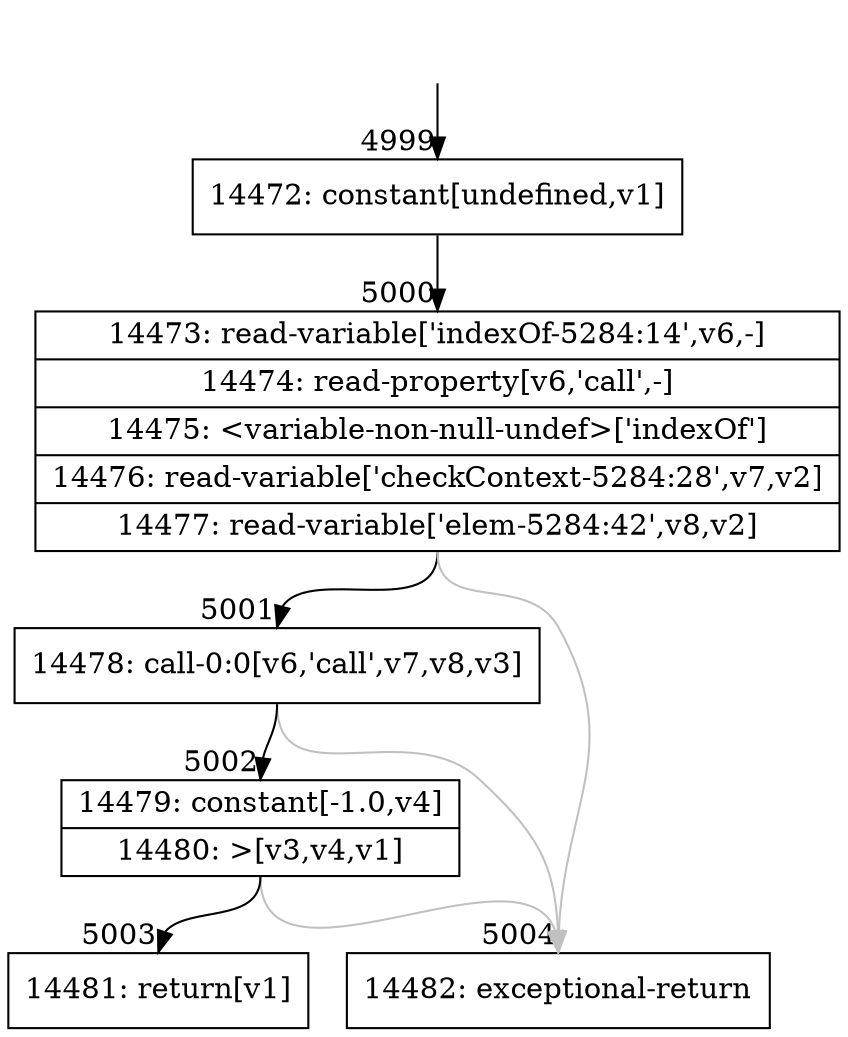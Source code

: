 digraph {
rankdir="TD"
BB_entry330[shape=none,label=""];
BB_entry330 -> BB4999 [tailport=s, headport=n, headlabel="    4999"]
BB4999 [shape=record label="{14472: constant[undefined,v1]}" ] 
BB4999 -> BB5000 [tailport=s, headport=n, headlabel="      5000"]
BB5000 [shape=record label="{14473: read-variable['indexOf-5284:14',v6,-]|14474: read-property[v6,'call',-]|14475: \<variable-non-null-undef\>['indexOf']|14476: read-variable['checkContext-5284:28',v7,v2]|14477: read-variable['elem-5284:42',v8,v2]}" ] 
BB5000 -> BB5001 [tailport=s, headport=n, headlabel="      5001"]
BB5000 -> BB5004 [tailport=s, headport=n, color=gray, headlabel="      5004"]
BB5001 [shape=record label="{14478: call-0:0[v6,'call',v7,v8,v3]}" ] 
BB5001 -> BB5002 [tailport=s, headport=n, headlabel="      5002"]
BB5001 -> BB5004 [tailport=s, headport=n, color=gray]
BB5002 [shape=record label="{14479: constant[-1.0,v4]|14480: \>[v3,v4,v1]}" ] 
BB5002 -> BB5003 [tailport=s, headport=n, headlabel="      5003"]
BB5002 -> BB5004 [tailport=s, headport=n, color=gray]
BB5003 [shape=record label="{14481: return[v1]}" ] 
BB5004 [shape=record label="{14482: exceptional-return}" ] 
}
